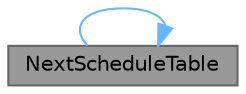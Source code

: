 digraph "NextScheduleTable"
{
 // LATEX_PDF_SIZE
  bgcolor="transparent";
  edge [fontname=Helvetica,fontsize=10,labelfontname=Helvetica,labelfontsize=10];
  node [fontname=Helvetica,fontsize=10,shape=box,height=0.2,width=0.4];
  rankdir="LR";
  Node1 [id="Node000001",label="NextScheduleTable",height=0.2,width=0.4,color="gray40", fillcolor="grey60", style="filled", fontcolor="black",tooltip="Switches to another Schedule table."];
  Node1 -> Node1 [id="edge1_Node000001_Node000001",color="steelblue1",style="solid",tooltip=" "];
}
